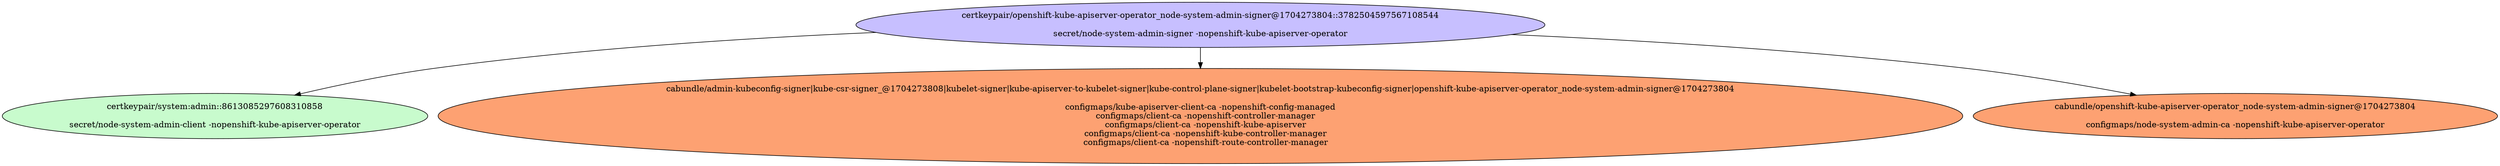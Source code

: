 digraph "Local Certificate" {
  // Node definitions.
  13 [
    label="certkeypair/openshift-kube-apiserver-operator_node-system-admin-signer@1704273804::3782504597567108544\n\nsecret/node-system-admin-signer -nopenshift-kube-apiserver-operator\n"
    style=filled
    fillcolor="#c7bfff"
  ];
  14 [
    label="certkeypair/system:admin::8613085297608310858\n\nsecret/node-system-admin-client -nopenshift-kube-apiserver-operator\n"
    style=filled
    fillcolor="#c8fbcd"
  ];
  23 [
    label="cabundle/admin-kubeconfig-signer|kube-csr-signer_@1704273808|kubelet-signer|kube-apiserver-to-kubelet-signer|kube-control-plane-signer|kubelet-bootstrap-kubeconfig-signer|openshift-kube-apiserver-operator_node-system-admin-signer@1704273804\n\nconfigmaps/kube-apiserver-client-ca -nopenshift-config-managed\n    configmaps/client-ca -nopenshift-controller-manager\n    configmaps/client-ca -nopenshift-kube-apiserver\n    configmaps/client-ca -nopenshift-kube-controller-manager\n    configmaps/client-ca -nopenshift-route-controller-manager\n"
    style=filled
    fillcolor="#fda172"
  ];
  24 [
    label="cabundle/openshift-kube-apiserver-operator_node-system-admin-signer@1704273804\n\nconfigmaps/node-system-admin-ca -nopenshift-kube-apiserver-operator\n"
    style=filled
    fillcolor="#fda172"
  ];

  // Edge definitions.
  13 -> 14;
  13 -> 23;
  13 -> 24;
}